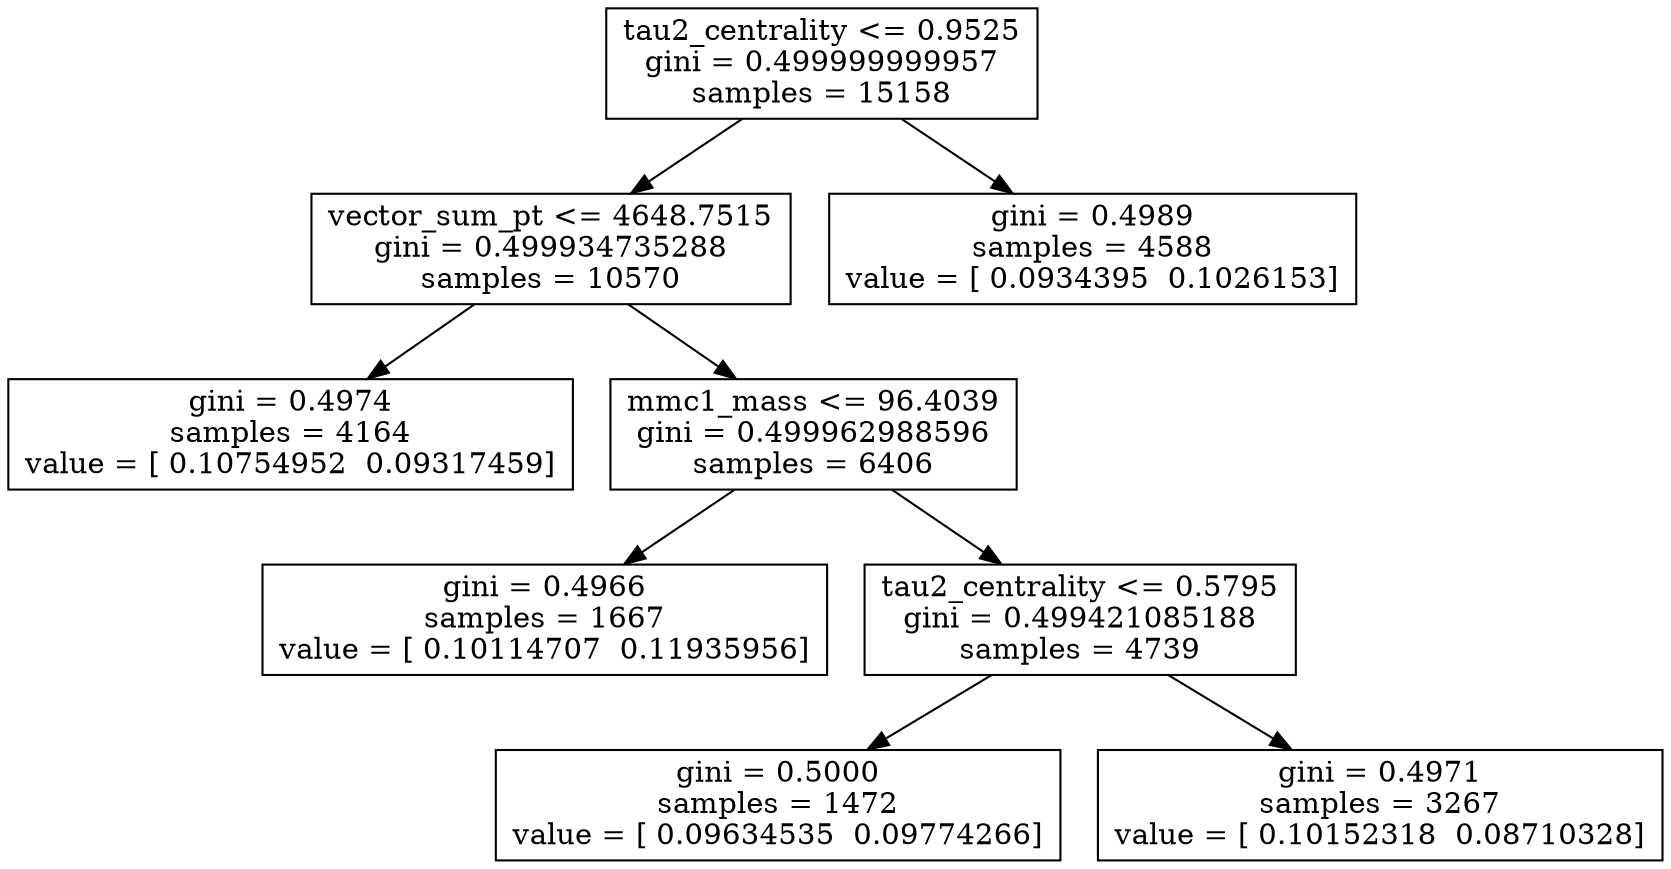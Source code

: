 digraph Tree {
0 [label="tau2_centrality <= 0.9525\ngini = 0.499999999957\nsamples = 15158", shape="box"] ;
1 [label="vector_sum_pt <= 4648.7515\ngini = 0.499934735288\nsamples = 10570", shape="box"] ;
0 -> 1 ;
2 [label="gini = 0.4974\nsamples = 4164\nvalue = [ 0.10754952  0.09317459]", shape="box"] ;
1 -> 2 ;
3 [label="mmc1_mass <= 96.4039\ngini = 0.499962988596\nsamples = 6406", shape="box"] ;
1 -> 3 ;
4 [label="gini = 0.4966\nsamples = 1667\nvalue = [ 0.10114707  0.11935956]", shape="box"] ;
3 -> 4 ;
5 [label="tau2_centrality <= 0.5795\ngini = 0.499421085188\nsamples = 4739", shape="box"] ;
3 -> 5 ;
6 [label="gini = 0.5000\nsamples = 1472\nvalue = [ 0.09634535  0.09774266]", shape="box"] ;
5 -> 6 ;
7 [label="gini = 0.4971\nsamples = 3267\nvalue = [ 0.10152318  0.08710328]", shape="box"] ;
5 -> 7 ;
8 [label="gini = 0.4989\nsamples = 4588\nvalue = [ 0.0934395  0.1026153]", shape="box"] ;
0 -> 8 ;
}